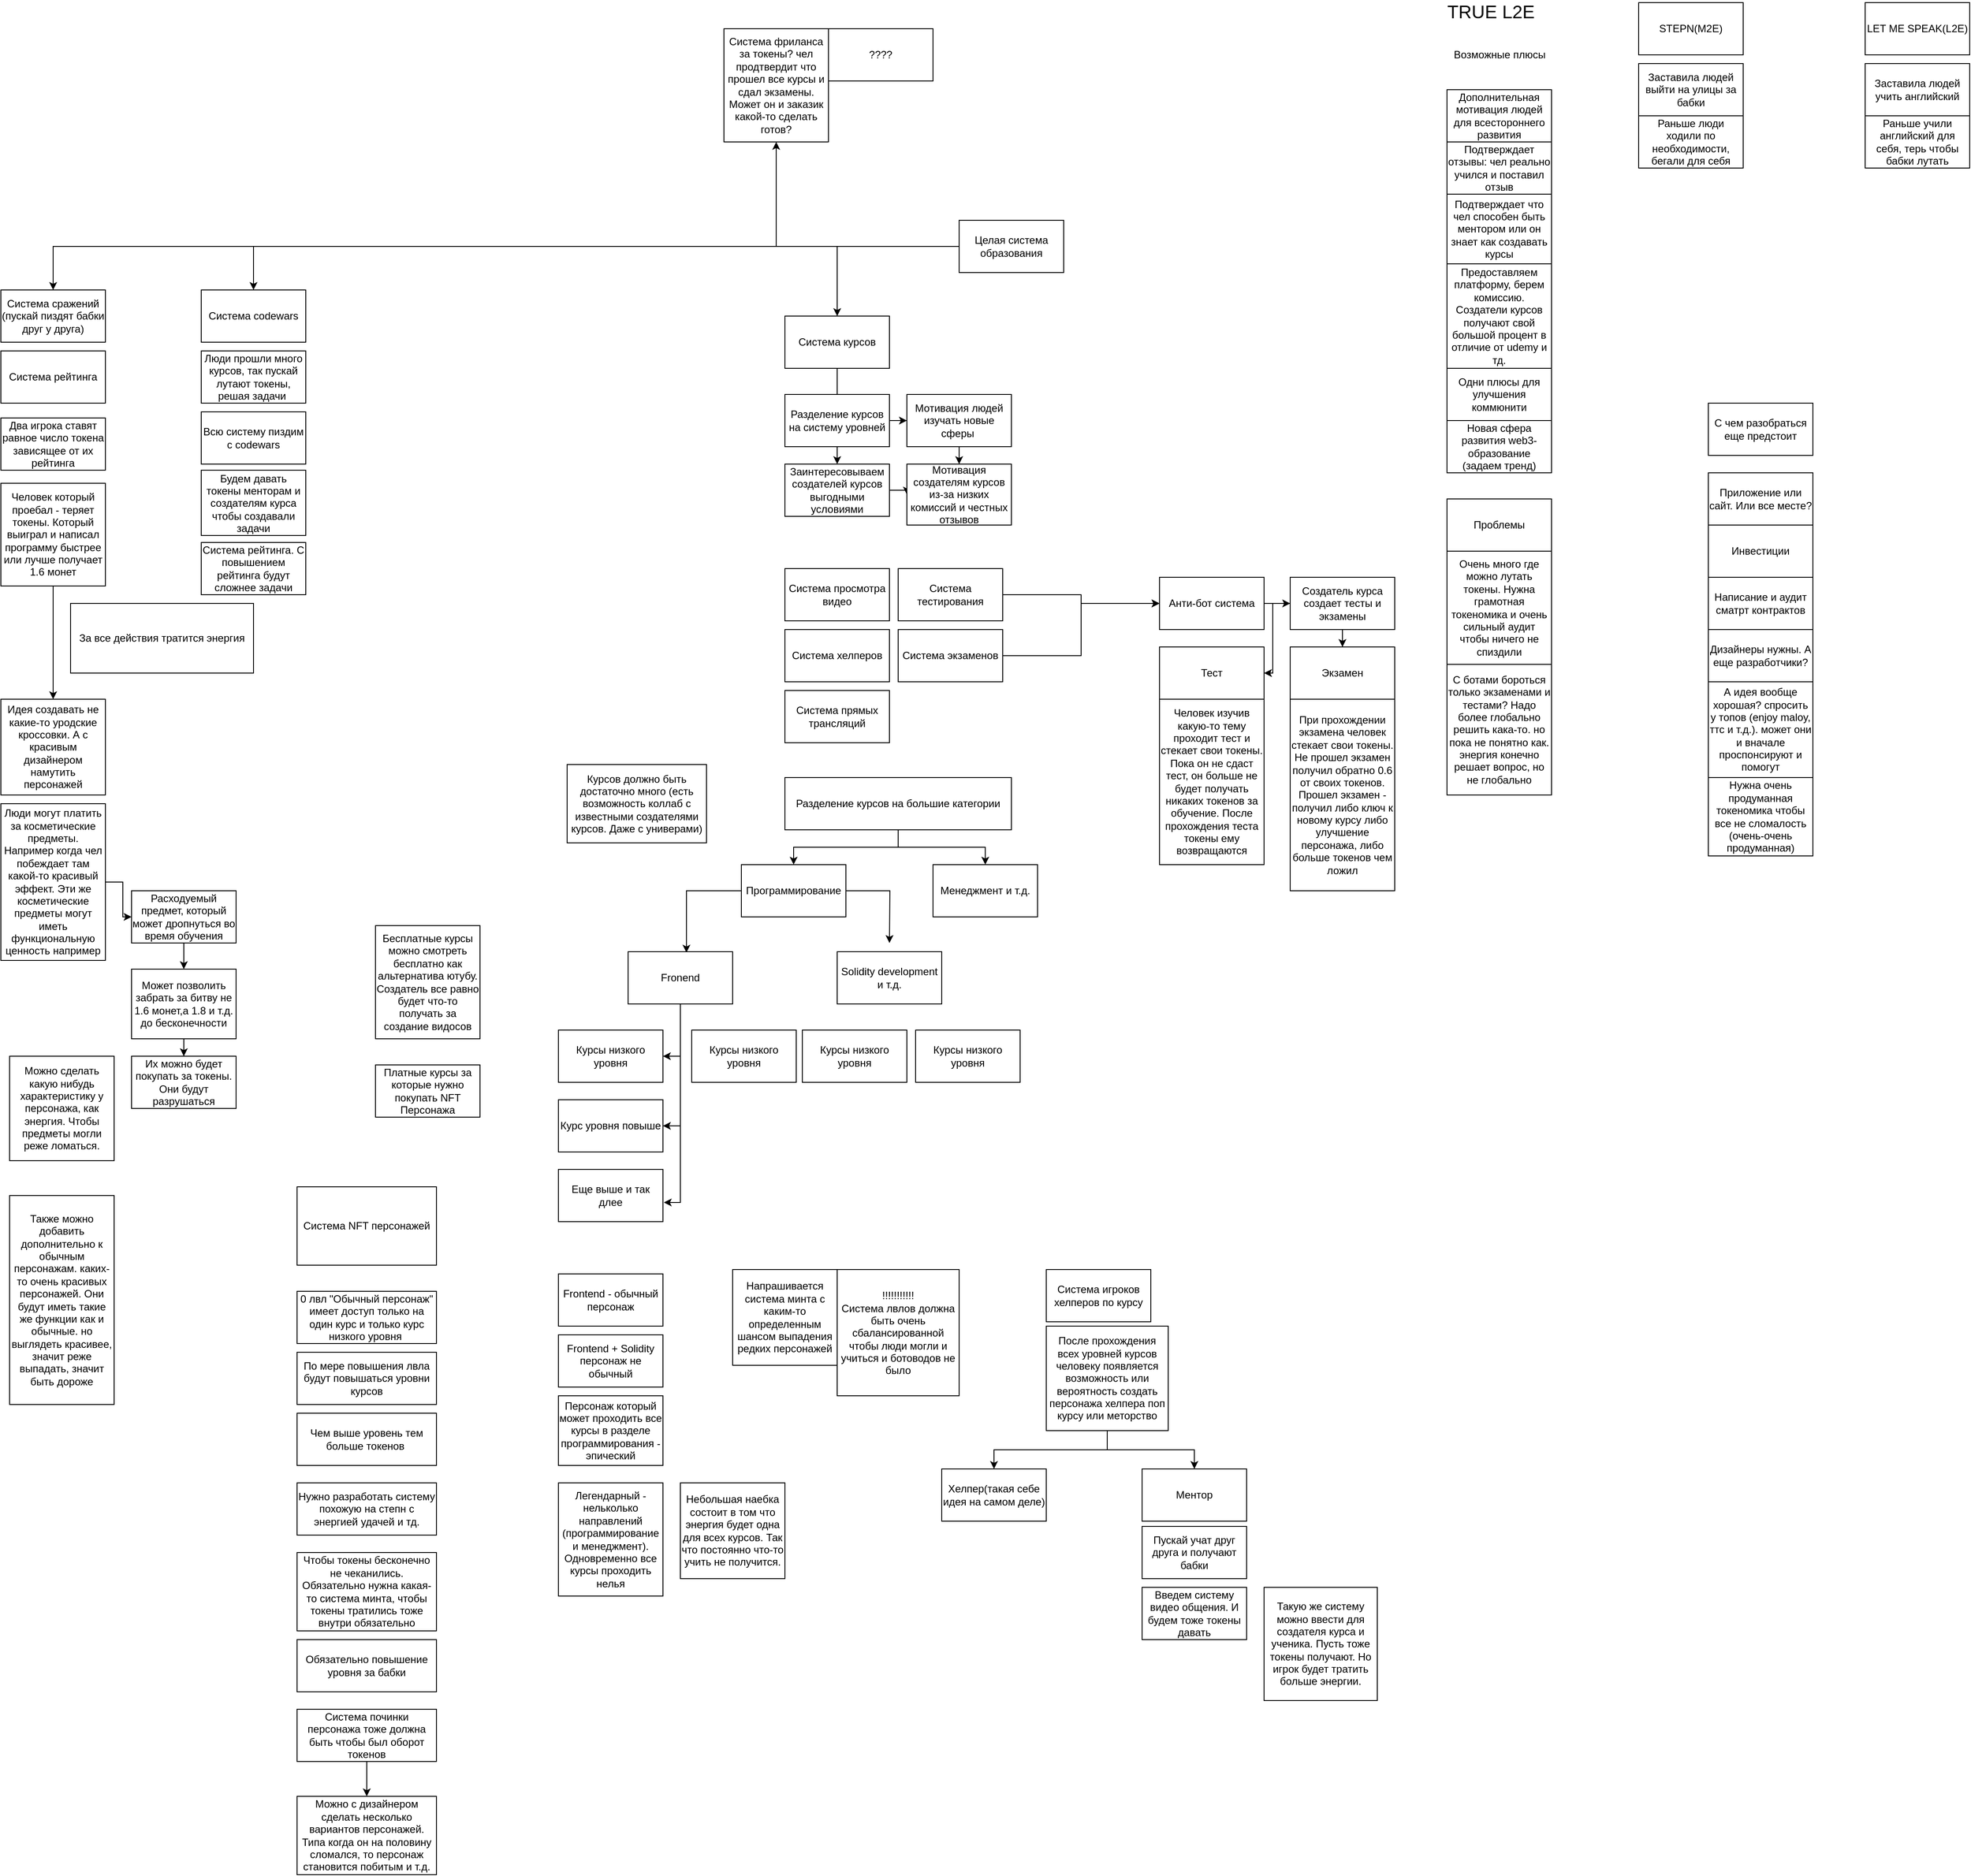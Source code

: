 <mxfile version="14.8.1" type="github">
  <diagram id="FlghYhW-1vdaRIRnjx7L" name="Page-1">
    <mxGraphModel dx="2839" dy="658" grid="1" gridSize="10" guides="1" tooltips="1" connect="1" arrows="1" fold="1" page="1" pageScale="1" pageWidth="827" pageHeight="1169" math="0" shadow="0">
      <root>
        <mxCell id="0" />
        <mxCell id="1" parent="0" />
        <mxCell id="kCiNOOoSChyMKpYMBceR-1" value="&lt;font style=&quot;font-size: 21px&quot;&gt;TRUE L2E&lt;/font&gt;" style="text;html=1;align=center;verticalAlign=middle;resizable=0;points=[];autosize=1;strokeColor=none;" vertex="1" parent="1">
          <mxGeometry x="30" y="10" width="120" height="20" as="geometry" />
        </mxCell>
        <mxCell id="kCiNOOoSChyMKpYMBceR-2" value="STEPN(M2E)" style="rounded=0;whiteSpace=wrap;html=1;" vertex="1" parent="1">
          <mxGeometry x="260" y="10" width="120" height="60" as="geometry" />
        </mxCell>
        <mxCell id="kCiNOOoSChyMKpYMBceR-3" value="LET ME SPEAK(L2E)" style="rounded=0;whiteSpace=wrap;html=1;" vertex="1" parent="1">
          <mxGeometry x="520" y="10" width="120" height="60" as="geometry" />
        </mxCell>
        <mxCell id="kCiNOOoSChyMKpYMBceR-4" value="Заставила людей выйти на улицы за бабки" style="rounded=0;whiteSpace=wrap;html=1;" vertex="1" parent="1">
          <mxGeometry x="260" y="80" width="120" height="60" as="geometry" />
        </mxCell>
        <mxCell id="kCiNOOoSChyMKpYMBceR-6" value="Заставила людей учить английский" style="rounded=0;whiteSpace=wrap;html=1;" vertex="1" parent="1">
          <mxGeometry x="520" y="80" width="120" height="60" as="geometry" />
        </mxCell>
        <mxCell id="kCiNOOoSChyMKpYMBceR-7" value="Раньше люди ходили по необходимости, бегали для себя" style="rounded=0;whiteSpace=wrap;html=1;" vertex="1" parent="1">
          <mxGeometry x="260" y="140" width="120" height="60" as="geometry" />
        </mxCell>
        <mxCell id="kCiNOOoSChyMKpYMBceR-8" value="Раньше учили английский для себя, терь чтобы бабки лутать" style="rounded=0;whiteSpace=wrap;html=1;" vertex="1" parent="1">
          <mxGeometry x="520" y="140" width="120" height="60" as="geometry" />
        </mxCell>
        <mxCell id="kCiNOOoSChyMKpYMBceR-9" value="Дополнительная мотивация людей для всестороннего развития" style="rounded=0;whiteSpace=wrap;html=1;" vertex="1" parent="1">
          <mxGeometry x="40" y="110" width="120" height="60" as="geometry" />
        </mxCell>
        <mxCell id="kCiNOOoSChyMKpYMBceR-10" value="Возможные плюсы" style="text;html=1;align=center;verticalAlign=middle;resizable=0;points=[];autosize=1;strokeColor=none;" vertex="1" parent="1">
          <mxGeometry x="40" y="60" width="120" height="20" as="geometry" />
        </mxCell>
        <mxCell id="kCiNOOoSChyMKpYMBceR-11" value="Подтверждает отзывы: чел реально учился и поставил отзыв" style="rounded=0;whiteSpace=wrap;html=1;" vertex="1" parent="1">
          <mxGeometry x="40" y="170" width="120" height="60" as="geometry" />
        </mxCell>
        <mxCell id="kCiNOOoSChyMKpYMBceR-12" value="Подтверждает что чел способен быть ментором или он знает как создавать курсы" style="rounded=0;whiteSpace=wrap;html=1;" vertex="1" parent="1">
          <mxGeometry x="40" y="230" width="120" height="80" as="geometry" />
        </mxCell>
        <mxCell id="kCiNOOoSChyMKpYMBceR-13" value="Предоставляем платформу, берем комиссию. Создатели курсов получают свой большой процент в отличие от udemy и тд." style="rounded=0;whiteSpace=wrap;html=1;" vertex="1" parent="1">
          <mxGeometry x="40" y="310" width="120" height="120" as="geometry" />
        </mxCell>
        <mxCell id="kCiNOOoSChyMKpYMBceR-17" style="edgeStyle=orthogonalEdgeStyle;rounded=0;orthogonalLoop=1;jettySize=auto;html=1;" edge="1" parent="1" source="kCiNOOoSChyMKpYMBceR-15" target="kCiNOOoSChyMKpYMBceR-16">
          <mxGeometry relative="1" as="geometry" />
        </mxCell>
        <mxCell id="kCiNOOoSChyMKpYMBceR-94" style="edgeStyle=orthogonalEdgeStyle;rounded=0;orthogonalLoop=1;jettySize=auto;html=1;entryX=0.5;entryY=0;entryDx=0;entryDy=0;" edge="1" parent="1" source="kCiNOOoSChyMKpYMBceR-15" target="kCiNOOoSChyMKpYMBceR-93">
          <mxGeometry relative="1" as="geometry" />
        </mxCell>
        <mxCell id="kCiNOOoSChyMKpYMBceR-97" style="edgeStyle=orthogonalEdgeStyle;rounded=0;orthogonalLoop=1;jettySize=auto;html=1;entryX=0.5;entryY=1;entryDx=0;entryDy=0;" edge="1" parent="1" source="kCiNOOoSChyMKpYMBceR-15" target="kCiNOOoSChyMKpYMBceR-96">
          <mxGeometry relative="1" as="geometry" />
        </mxCell>
        <mxCell id="kCiNOOoSChyMKpYMBceR-103" style="edgeStyle=orthogonalEdgeStyle;rounded=0;orthogonalLoop=1;jettySize=auto;html=1;" edge="1" parent="1" source="kCiNOOoSChyMKpYMBceR-15" target="kCiNOOoSChyMKpYMBceR-102">
          <mxGeometry relative="1" as="geometry" />
        </mxCell>
        <mxCell id="kCiNOOoSChyMKpYMBceR-15" value="Целая система образования" style="rounded=0;whiteSpace=wrap;html=1;" vertex="1" parent="1">
          <mxGeometry x="-520" y="260" width="120" height="60" as="geometry" />
        </mxCell>
        <mxCell id="kCiNOOoSChyMKpYMBceR-26" value="" style="edgeStyle=orthogonalEdgeStyle;rounded=0;orthogonalLoop=1;jettySize=auto;html=1;" edge="1" parent="1" source="kCiNOOoSChyMKpYMBceR-16" target="kCiNOOoSChyMKpYMBceR-20">
          <mxGeometry relative="1" as="geometry" />
        </mxCell>
        <mxCell id="kCiNOOoSChyMKpYMBceR-16" value="Система курсов" style="rounded=0;whiteSpace=wrap;html=1;" vertex="1" parent="1">
          <mxGeometry x="-720" y="370" width="120" height="60" as="geometry" />
        </mxCell>
        <mxCell id="kCiNOOoSChyMKpYMBceR-27" value="" style="edgeStyle=orthogonalEdgeStyle;rounded=0;orthogonalLoop=1;jettySize=auto;html=1;" edge="1" parent="1" source="kCiNOOoSChyMKpYMBceR-18" target="kCiNOOoSChyMKpYMBceR-21">
          <mxGeometry relative="1" as="geometry" />
        </mxCell>
        <mxCell id="kCiNOOoSChyMKpYMBceR-18" value="Разделение курсов на систему уровней" style="rounded=0;whiteSpace=wrap;html=1;" vertex="1" parent="1">
          <mxGeometry x="-720" y="460" width="120" height="60" as="geometry" />
        </mxCell>
        <mxCell id="kCiNOOoSChyMKpYMBceR-19" value="Система просмотра видео" style="rounded=0;whiteSpace=wrap;html=1;" vertex="1" parent="1">
          <mxGeometry x="-720" y="660" width="120" height="60" as="geometry" />
        </mxCell>
        <mxCell id="kCiNOOoSChyMKpYMBceR-29" style="edgeStyle=orthogonalEdgeStyle;rounded=0;orthogonalLoop=1;jettySize=auto;html=1;exitX=1;exitY=0.5;exitDx=0;exitDy=0;entryX=0;entryY=0.5;entryDx=0;entryDy=0;" edge="1" parent="1" source="kCiNOOoSChyMKpYMBceR-20" target="kCiNOOoSChyMKpYMBceR-22">
          <mxGeometry relative="1" as="geometry" />
        </mxCell>
        <mxCell id="kCiNOOoSChyMKpYMBceR-20" value="Заинтересовываем создателей курсов выгодными условиями" style="rounded=0;whiteSpace=wrap;html=1;" vertex="1" parent="1">
          <mxGeometry x="-720" y="540" width="120" height="60" as="geometry" />
        </mxCell>
        <mxCell id="kCiNOOoSChyMKpYMBceR-28" value="" style="edgeStyle=orthogonalEdgeStyle;rounded=0;orthogonalLoop=1;jettySize=auto;html=1;" edge="1" parent="1" source="kCiNOOoSChyMKpYMBceR-21" target="kCiNOOoSChyMKpYMBceR-22">
          <mxGeometry relative="1" as="geometry" />
        </mxCell>
        <mxCell id="kCiNOOoSChyMKpYMBceR-21" value="Мотивация людей изучать новые сферы&amp;nbsp;" style="rounded=0;whiteSpace=wrap;html=1;" vertex="1" parent="1">
          <mxGeometry x="-580" y="460" width="120" height="60" as="geometry" />
        </mxCell>
        <mxCell id="kCiNOOoSChyMKpYMBceR-22" value="Мотивация создателям курсов из-за низких комиссий и честных отзывов" style="rounded=0;whiteSpace=wrap;html=1;" vertex="1" parent="1">
          <mxGeometry x="-580" y="540" width="120" height="70" as="geometry" />
        </mxCell>
        <mxCell id="kCiNOOoSChyMKpYMBceR-57" style="edgeStyle=orthogonalEdgeStyle;rounded=0;orthogonalLoop=1;jettySize=auto;html=1;" edge="1" parent="1" source="kCiNOOoSChyMKpYMBceR-23" target="kCiNOOoSChyMKpYMBceR-56">
          <mxGeometry relative="1" as="geometry" />
        </mxCell>
        <mxCell id="kCiNOOoSChyMKpYMBceR-23" value="Система тестирования" style="rounded=0;whiteSpace=wrap;html=1;" vertex="1" parent="1">
          <mxGeometry x="-590" y="660" width="120" height="60" as="geometry" />
        </mxCell>
        <mxCell id="kCiNOOoSChyMKpYMBceR-58" style="edgeStyle=orthogonalEdgeStyle;rounded=0;orthogonalLoop=1;jettySize=auto;html=1;entryX=0;entryY=0.5;entryDx=0;entryDy=0;" edge="1" parent="1" source="kCiNOOoSChyMKpYMBceR-24" target="kCiNOOoSChyMKpYMBceR-56">
          <mxGeometry relative="1" as="geometry" />
        </mxCell>
        <mxCell id="kCiNOOoSChyMKpYMBceR-24" value="Система экзаменов" style="rounded=0;whiteSpace=wrap;html=1;" vertex="1" parent="1">
          <mxGeometry x="-590" y="730" width="120" height="60" as="geometry" />
        </mxCell>
        <mxCell id="kCiNOOoSChyMKpYMBceR-25" value="Система хелперов" style="rounded=0;whiteSpace=wrap;html=1;" vertex="1" parent="1">
          <mxGeometry x="-720" y="730" width="120" height="60" as="geometry" />
        </mxCell>
        <mxCell id="kCiNOOoSChyMKpYMBceR-30" value="Система прямых трансляций" style="rounded=0;whiteSpace=wrap;html=1;" vertex="1" parent="1">
          <mxGeometry x="-720" y="800" width="120" height="60" as="geometry" />
        </mxCell>
        <mxCell id="kCiNOOoSChyMKpYMBceR-35" style="edgeStyle=orthogonalEdgeStyle;rounded=0;orthogonalLoop=1;jettySize=auto;html=1;entryX=0.5;entryY=0;entryDx=0;entryDy=0;" edge="1" parent="1" source="kCiNOOoSChyMKpYMBceR-31" target="kCiNOOoSChyMKpYMBceR-33">
          <mxGeometry relative="1" as="geometry" />
        </mxCell>
        <mxCell id="kCiNOOoSChyMKpYMBceR-39" style="edgeStyle=orthogonalEdgeStyle;rounded=0;orthogonalLoop=1;jettySize=auto;html=1;entryX=0.5;entryY=0;entryDx=0;entryDy=0;" edge="1" parent="1" source="kCiNOOoSChyMKpYMBceR-31" target="kCiNOOoSChyMKpYMBceR-36">
          <mxGeometry relative="1" as="geometry" />
        </mxCell>
        <mxCell id="kCiNOOoSChyMKpYMBceR-31" value="Разделение курсов на большие категории" style="rounded=0;whiteSpace=wrap;html=1;" vertex="1" parent="1">
          <mxGeometry x="-720" y="900" width="260" height="60" as="geometry" />
        </mxCell>
        <mxCell id="kCiNOOoSChyMKpYMBceR-32" value="Курсы низкого уровня" style="rounded=0;whiteSpace=wrap;html=1;" vertex="1" parent="1">
          <mxGeometry x="-980" y="1190" width="120" height="60" as="geometry" />
        </mxCell>
        <mxCell id="kCiNOOoSChyMKpYMBceR-42" style="edgeStyle=orthogonalEdgeStyle;rounded=0;orthogonalLoop=1;jettySize=auto;html=1;entryX=0.558;entryY=0.017;entryDx=0;entryDy=0;entryPerimeter=0;" edge="1" parent="1" source="kCiNOOoSChyMKpYMBceR-33" target="kCiNOOoSChyMKpYMBceR-37">
          <mxGeometry relative="1" as="geometry" />
        </mxCell>
        <mxCell id="kCiNOOoSChyMKpYMBceR-43" style="edgeStyle=orthogonalEdgeStyle;rounded=0;orthogonalLoop=1;jettySize=auto;html=1;" edge="1" parent="1" source="kCiNOOoSChyMKpYMBceR-33">
          <mxGeometry relative="1" as="geometry">
            <mxPoint x="-600" y="1090" as="targetPoint" />
          </mxGeometry>
        </mxCell>
        <mxCell id="kCiNOOoSChyMKpYMBceR-33" value="Программирование" style="rounded=0;whiteSpace=wrap;html=1;" vertex="1" parent="1">
          <mxGeometry x="-770" y="1000" width="120" height="60" as="geometry" />
        </mxCell>
        <mxCell id="kCiNOOoSChyMKpYMBceR-34" value="Еще выше и так длее" style="rounded=0;whiteSpace=wrap;html=1;" vertex="1" parent="1">
          <mxGeometry x="-980" y="1350" width="120" height="60" as="geometry" />
        </mxCell>
        <mxCell id="kCiNOOoSChyMKpYMBceR-36" value="Менеджмент и т.д." style="rounded=0;whiteSpace=wrap;html=1;" vertex="1" parent="1">
          <mxGeometry x="-550" y="1000" width="120" height="60" as="geometry" />
        </mxCell>
        <mxCell id="kCiNOOoSChyMKpYMBceR-47" style="edgeStyle=orthogonalEdgeStyle;rounded=0;orthogonalLoop=1;jettySize=auto;html=1;entryX=1;entryY=0.5;entryDx=0;entryDy=0;" edge="1" parent="1" source="kCiNOOoSChyMKpYMBceR-37" target="kCiNOOoSChyMKpYMBceR-32">
          <mxGeometry relative="1" as="geometry" />
        </mxCell>
        <mxCell id="kCiNOOoSChyMKpYMBceR-48" style="edgeStyle=orthogonalEdgeStyle;rounded=0;orthogonalLoop=1;jettySize=auto;html=1;entryX=1;entryY=0.5;entryDx=0;entryDy=0;" edge="1" parent="1" source="kCiNOOoSChyMKpYMBceR-37" target="kCiNOOoSChyMKpYMBceR-44">
          <mxGeometry relative="1" as="geometry" />
        </mxCell>
        <mxCell id="kCiNOOoSChyMKpYMBceR-49" style="edgeStyle=orthogonalEdgeStyle;rounded=0;orthogonalLoop=1;jettySize=auto;html=1;entryX=1.008;entryY=0.633;entryDx=0;entryDy=0;entryPerimeter=0;" edge="1" parent="1" source="kCiNOOoSChyMKpYMBceR-37" target="kCiNOOoSChyMKpYMBceR-34">
          <mxGeometry relative="1" as="geometry" />
        </mxCell>
        <mxCell id="kCiNOOoSChyMKpYMBceR-37" value="Fronend" style="rounded=0;whiteSpace=wrap;html=1;" vertex="1" parent="1">
          <mxGeometry x="-900" y="1100" width="120" height="60" as="geometry" />
        </mxCell>
        <mxCell id="kCiNOOoSChyMKpYMBceR-38" value="Solidity development и т.д." style="rounded=0;whiteSpace=wrap;html=1;" vertex="1" parent="1">
          <mxGeometry x="-660" y="1100" width="120" height="60" as="geometry" />
        </mxCell>
        <mxCell id="kCiNOOoSChyMKpYMBceR-44" value="Курс уровня повыше" style="rounded=0;whiteSpace=wrap;html=1;" vertex="1" parent="1">
          <mxGeometry x="-980" y="1270" width="120" height="60" as="geometry" />
        </mxCell>
        <mxCell id="kCiNOOoSChyMKpYMBceR-46" value="Бесплатные курсы можно смотреть бесплатно как альтернатива ютубу. Создатель все равно будет что-то получать за создание видосов" style="rounded=0;whiteSpace=wrap;html=1;" vertex="1" parent="1">
          <mxGeometry x="-1190" y="1070" width="120" height="130" as="geometry" />
        </mxCell>
        <mxCell id="kCiNOOoSChyMKpYMBceR-50" value="Платные курсы за которые нужно покупать NFT Персонажа" style="rounded=0;whiteSpace=wrap;html=1;" vertex="1" parent="1">
          <mxGeometry x="-1190" y="1230" width="120" height="60" as="geometry" />
        </mxCell>
        <mxCell id="kCiNOOoSChyMKpYMBceR-51" value="Система NFT персонажей" style="rounded=0;whiteSpace=wrap;html=1;" vertex="1" parent="1">
          <mxGeometry x="-1280" y="1370" width="160" height="90" as="geometry" />
        </mxCell>
        <mxCell id="kCiNOOoSChyMKpYMBceR-52" value="0 лвл &quot;Обычный персонаж&quot; имеет доступ только на один курс и только курс низкого уровня&amp;nbsp;" style="rounded=0;whiteSpace=wrap;html=1;" vertex="1" parent="1">
          <mxGeometry x="-1280" y="1490" width="160" height="60" as="geometry" />
        </mxCell>
        <mxCell id="kCiNOOoSChyMKpYMBceR-53" value="По мере повышения лвла будут повышаться уровни курсов" style="rounded=0;whiteSpace=wrap;html=1;" vertex="1" parent="1">
          <mxGeometry x="-1280" y="1560" width="160" height="60" as="geometry" />
        </mxCell>
        <mxCell id="kCiNOOoSChyMKpYMBceR-54" value="Курсов должно быть достаточно много (есть возможность коллаб с известными создателями курсов. Даже с универами)" style="rounded=0;whiteSpace=wrap;html=1;" vertex="1" parent="1">
          <mxGeometry x="-970" y="885" width="160" height="90" as="geometry" />
        </mxCell>
        <mxCell id="kCiNOOoSChyMKpYMBceR-55" value="Чем выше уровень тем больше токенов&amp;nbsp;" style="rounded=0;whiteSpace=wrap;html=1;" vertex="1" parent="1">
          <mxGeometry x="-1280" y="1630" width="160" height="60" as="geometry" />
        </mxCell>
        <mxCell id="kCiNOOoSChyMKpYMBceR-64" value="" style="edgeStyle=orthogonalEdgeStyle;rounded=0;orthogonalLoop=1;jettySize=auto;html=1;" edge="1" parent="1" source="kCiNOOoSChyMKpYMBceR-56" target="kCiNOOoSChyMKpYMBceR-59">
          <mxGeometry relative="1" as="geometry" />
        </mxCell>
        <mxCell id="kCiNOOoSChyMKpYMBceR-56" value="Анти-бот система" style="rounded=0;whiteSpace=wrap;html=1;" vertex="1" parent="1">
          <mxGeometry x="-290" y="670" width="120" height="60" as="geometry" />
        </mxCell>
        <mxCell id="kCiNOOoSChyMKpYMBceR-67" value="" style="edgeStyle=orthogonalEdgeStyle;rounded=0;orthogonalLoop=1;jettySize=auto;html=1;" edge="1" parent="1" source="kCiNOOoSChyMKpYMBceR-59" target="kCiNOOoSChyMKpYMBceR-66">
          <mxGeometry relative="1" as="geometry" />
        </mxCell>
        <mxCell id="kCiNOOoSChyMKpYMBceR-68" style="edgeStyle=orthogonalEdgeStyle;rounded=0;orthogonalLoop=1;jettySize=auto;html=1;" edge="1" parent="1" source="kCiNOOoSChyMKpYMBceR-59" target="kCiNOOoSChyMKpYMBceR-65">
          <mxGeometry relative="1" as="geometry">
            <Array as="points">
              <mxPoint x="-160" y="700" />
              <mxPoint x="-160" y="780" />
            </Array>
          </mxGeometry>
        </mxCell>
        <mxCell id="kCiNOOoSChyMKpYMBceR-59" value="Создатель курса создает тесты и экзамены" style="rounded=0;whiteSpace=wrap;html=1;" vertex="1" parent="1">
          <mxGeometry x="-140" y="670" width="120" height="60" as="geometry" />
        </mxCell>
        <mxCell id="kCiNOOoSChyMKpYMBceR-60" value="Человек изучив какую-то тему проходит тест и стекает свои токены. Пока он не сдаст тест, он больше не будет получать никаких токенов за обучение. После прохождения теста токены ему возвращаются" style="rounded=0;whiteSpace=wrap;html=1;" vertex="1" parent="1">
          <mxGeometry x="-290" y="810" width="120" height="190" as="geometry" />
        </mxCell>
        <mxCell id="kCiNOOoSChyMKpYMBceR-61" value="Одни плюсы для улучшения коммюнити" style="rounded=0;whiteSpace=wrap;html=1;" vertex="1" parent="1">
          <mxGeometry x="40" y="430" width="120" height="60" as="geometry" />
        </mxCell>
        <mxCell id="kCiNOOoSChyMKpYMBceR-62" value="При прохождении экзамена человек стекает свои токены. Не прошел экзамен получил обратно 0.6 от своих токенов. Прошел экзамен - получил либо ключ к новому курсу либо улучшение персонажа, либо больше токенов чем ложил" style="rounded=0;whiteSpace=wrap;html=1;" vertex="1" parent="1">
          <mxGeometry x="-140" y="810" width="120" height="220" as="geometry" />
        </mxCell>
        <mxCell id="kCiNOOoSChyMKpYMBceR-63" value="Нужно разработать систему похожую на степн с энергией удачей и тд." style="rounded=0;whiteSpace=wrap;html=1;" vertex="1" parent="1">
          <mxGeometry x="-1280" y="1710" width="160" height="60" as="geometry" />
        </mxCell>
        <mxCell id="kCiNOOoSChyMKpYMBceR-65" value="Тест" style="rounded=0;whiteSpace=wrap;html=1;" vertex="1" parent="1">
          <mxGeometry x="-290" y="750" width="120" height="60" as="geometry" />
        </mxCell>
        <mxCell id="kCiNOOoSChyMKpYMBceR-66" value="Экзамен" style="rounded=0;whiteSpace=wrap;html=1;" vertex="1" parent="1">
          <mxGeometry x="-140" y="750" width="120" height="60" as="geometry" />
        </mxCell>
        <mxCell id="kCiNOOoSChyMKpYMBceR-71" value="Frontend - обычный персонаж" style="rounded=0;whiteSpace=wrap;html=1;" vertex="1" parent="1">
          <mxGeometry x="-980" y="1470" width="120" height="60" as="geometry" />
        </mxCell>
        <mxCell id="kCiNOOoSChyMKpYMBceR-72" value="Frontend + Solidity персонаж не обычный" style="rounded=0;whiteSpace=wrap;html=1;" vertex="1" parent="1">
          <mxGeometry x="-980" y="1540" width="120" height="60" as="geometry" />
        </mxCell>
        <mxCell id="kCiNOOoSChyMKpYMBceR-73" value="Персонаж который может проходить все курсы в разделе программирования - эпический" style="rounded=0;whiteSpace=wrap;html=1;" vertex="1" parent="1">
          <mxGeometry x="-980" y="1610" width="120" height="80" as="geometry" />
        </mxCell>
        <mxCell id="kCiNOOoSChyMKpYMBceR-75" value="Легендарный - нельколько направлений (программирование и менеджмент). Одновременно все курсы проходить нелья" style="rounded=0;whiteSpace=wrap;html=1;" vertex="1" parent="1">
          <mxGeometry x="-980" y="1710" width="120" height="130" as="geometry" />
        </mxCell>
        <mxCell id="kCiNOOoSChyMKpYMBceR-76" value="Небольшая наебка состоит в том что энергия будет одна для всех курсов. Так что постоянно что-то учить не получится." style="rounded=0;whiteSpace=wrap;html=1;" vertex="1" parent="1">
          <mxGeometry x="-840" y="1710" width="120" height="110" as="geometry" />
        </mxCell>
        <mxCell id="kCiNOOoSChyMKpYMBceR-77" value="Напрашивается система минта с каким-то определенным шансом выпадения редких персонажей" style="rounded=0;whiteSpace=wrap;html=1;" vertex="1" parent="1">
          <mxGeometry x="-780" y="1465" width="120" height="110" as="geometry" />
        </mxCell>
        <mxCell id="kCiNOOoSChyMKpYMBceR-78" value="!!!!!!!!!!!&lt;br&gt;Система лвлов должна быть очень сбалансированной чтобы люди могли и учиться и ботоводов не было" style="rounded=0;whiteSpace=wrap;html=1;" vertex="1" parent="1">
          <mxGeometry x="-660" y="1465" width="140" height="145" as="geometry" />
        </mxCell>
        <mxCell id="kCiNOOoSChyMKpYMBceR-82" style="edgeStyle=orthogonalEdgeStyle;rounded=0;orthogonalLoop=1;jettySize=auto;html=1;entryX=0.5;entryY=0;entryDx=0;entryDy=0;" edge="1" parent="1" source="kCiNOOoSChyMKpYMBceR-79" target="kCiNOOoSChyMKpYMBceR-81">
          <mxGeometry relative="1" as="geometry" />
        </mxCell>
        <mxCell id="kCiNOOoSChyMKpYMBceR-85" style="edgeStyle=orthogonalEdgeStyle;rounded=0;orthogonalLoop=1;jettySize=auto;html=1;" edge="1" parent="1" source="kCiNOOoSChyMKpYMBceR-79" target="kCiNOOoSChyMKpYMBceR-84">
          <mxGeometry relative="1" as="geometry" />
        </mxCell>
        <mxCell id="kCiNOOoSChyMKpYMBceR-79" value="После прохождения всех уровней курсов человеку появляется возможность или вероятность создать персонажа хелпера поп курсу или меторство" style="rounded=0;whiteSpace=wrap;html=1;" vertex="1" parent="1">
          <mxGeometry x="-420" y="1530" width="140" height="120" as="geometry" />
        </mxCell>
        <mxCell id="kCiNOOoSChyMKpYMBceR-80" value="Система игроков хелперов по курсу" style="rounded=0;whiteSpace=wrap;html=1;" vertex="1" parent="1">
          <mxGeometry x="-420" y="1465" width="120" height="60" as="geometry" />
        </mxCell>
        <mxCell id="kCiNOOoSChyMKpYMBceR-81" value="Хелпер(такая себе идея на самом деле)" style="rounded=0;whiteSpace=wrap;html=1;" vertex="1" parent="1">
          <mxGeometry x="-540" y="1694" width="120" height="60" as="geometry" />
        </mxCell>
        <mxCell id="kCiNOOoSChyMKpYMBceR-84" value="Ментор" style="rounded=0;whiteSpace=wrap;html=1;" vertex="1" parent="1">
          <mxGeometry x="-310" y="1694" width="120" height="60" as="geometry" />
        </mxCell>
        <mxCell id="kCiNOOoSChyMKpYMBceR-87" value="Пускай учат друг друга и получают бабки" style="rounded=0;whiteSpace=wrap;html=1;" vertex="1" parent="1">
          <mxGeometry x="-310" y="1760" width="120" height="60" as="geometry" />
        </mxCell>
        <mxCell id="kCiNOOoSChyMKpYMBceR-88" value="Введем систему видео общения. И будем тоже токены давать" style="rounded=0;whiteSpace=wrap;html=1;" vertex="1" parent="1">
          <mxGeometry x="-310" y="1830" width="120" height="60" as="geometry" />
        </mxCell>
        <mxCell id="kCiNOOoSChyMKpYMBceR-89" value="Такую же систему можно ввести для создателя курса и ученика. Пусть тоже токены получают. Но игрок будет тратить больше энергии." style="rounded=0;whiteSpace=wrap;html=1;" vertex="1" parent="1">
          <mxGeometry x="-170" y="1830" width="130" height="130" as="geometry" />
        </mxCell>
        <mxCell id="kCiNOOoSChyMKpYMBceR-93" value="Система codewars" style="rounded=0;whiteSpace=wrap;html=1;" vertex="1" parent="1">
          <mxGeometry x="-1390" y="340" width="120" height="60" as="geometry" />
        </mxCell>
        <mxCell id="kCiNOOoSChyMKpYMBceR-95" value="Люди прошли много курсов, так пускай лутают токены, решая задачи&amp;nbsp;" style="rounded=0;whiteSpace=wrap;html=1;" vertex="1" parent="1">
          <mxGeometry x="-1390" y="410" width="120" height="60" as="geometry" />
        </mxCell>
        <mxCell id="kCiNOOoSChyMKpYMBceR-96" value="Система фриланса за токены? чел продтвердит что прошел все курсы и сдал экзамены. Может он и заказик какой-то сделать готов?" style="rounded=0;whiteSpace=wrap;html=1;" vertex="1" parent="1">
          <mxGeometry x="-790" y="40" width="120" height="130" as="geometry" />
        </mxCell>
        <mxCell id="kCiNOOoSChyMKpYMBceR-98" value="????" style="rounded=0;whiteSpace=wrap;html=1;" vertex="1" parent="1">
          <mxGeometry x="-670" y="40" width="120" height="60" as="geometry" />
        </mxCell>
        <mxCell id="kCiNOOoSChyMKpYMBceR-99" value="Всю систему пиздим с codewars" style="rounded=0;whiteSpace=wrap;html=1;" vertex="1" parent="1">
          <mxGeometry x="-1390" y="480" width="120" height="60" as="geometry" />
        </mxCell>
        <mxCell id="kCiNOOoSChyMKpYMBceR-100" value="Будем давать токены менторам и создателям курса чтобы создавали задачи" style="rounded=0;whiteSpace=wrap;html=1;" vertex="1" parent="1">
          <mxGeometry x="-1390" y="547" width="120" height="75" as="geometry" />
        </mxCell>
        <mxCell id="kCiNOOoSChyMKpYMBceR-101" value="Система рейтинга. С повышением рейтинга будут сложнее задачи" style="rounded=0;whiteSpace=wrap;html=1;" vertex="1" parent="1">
          <mxGeometry x="-1390" y="630" width="120" height="60" as="geometry" />
        </mxCell>
        <mxCell id="kCiNOOoSChyMKpYMBceR-102" value="Система сражений (пускай пиздят бабки друг у друга)" style="rounded=0;whiteSpace=wrap;html=1;" vertex="1" parent="1">
          <mxGeometry x="-1620" y="340" width="120" height="60" as="geometry" />
        </mxCell>
        <mxCell id="kCiNOOoSChyMKpYMBceR-104" value="Система рейтинга" style="rounded=0;whiteSpace=wrap;html=1;" vertex="1" parent="1">
          <mxGeometry x="-1620" y="410" width="120" height="60" as="geometry" />
        </mxCell>
        <mxCell id="kCiNOOoSChyMKpYMBceR-105" value="Два игрока ставят равное число токена зависящее от их рейтинга" style="rounded=0;whiteSpace=wrap;html=1;" vertex="1" parent="1">
          <mxGeometry x="-1620" y="487" width="120" height="60" as="geometry" />
        </mxCell>
        <mxCell id="kCiNOOoSChyMKpYMBceR-111" style="edgeStyle=orthogonalEdgeStyle;rounded=0;orthogonalLoop=1;jettySize=auto;html=1;" edge="1" parent="1" source="kCiNOOoSChyMKpYMBceR-106" target="kCiNOOoSChyMKpYMBceR-110">
          <mxGeometry relative="1" as="geometry" />
        </mxCell>
        <mxCell id="kCiNOOoSChyMKpYMBceR-106" value="Человек который проебал - теряет токены. Который выиграл и написал программу быстрее или лучше получает 1.6 монет" style="rounded=0;whiteSpace=wrap;html=1;" vertex="1" parent="1">
          <mxGeometry x="-1620" y="562" width="120" height="118" as="geometry" />
        </mxCell>
        <mxCell id="kCiNOOoSChyMKpYMBceR-107" value="За все действия тратится энергия" style="rounded=0;whiteSpace=wrap;html=1;" vertex="1" parent="1">
          <mxGeometry x="-1540" y="700" width="210" height="80" as="geometry" />
        </mxCell>
        <mxCell id="kCiNOOoSChyMKpYMBceR-108" value="Чтобы токены бесконечно не чеканились. Обязательно нужна какая-то система минта, чтобы токены тратились тоже внутри обязательно" style="rounded=0;whiteSpace=wrap;html=1;" vertex="1" parent="1">
          <mxGeometry x="-1280" y="1790" width="160" height="90" as="geometry" />
        </mxCell>
        <mxCell id="kCiNOOoSChyMKpYMBceR-109" value="Обязательно повышение уровня за бабки" style="rounded=0;whiteSpace=wrap;html=1;" vertex="1" parent="1">
          <mxGeometry x="-1280" y="1890" width="160" height="60" as="geometry" />
        </mxCell>
        <mxCell id="kCiNOOoSChyMKpYMBceR-110" value="Идея создавать не какие-то уродские кроссовки. А с красивым дизайнером намутить персонажей" style="rounded=0;whiteSpace=wrap;html=1;" vertex="1" parent="1">
          <mxGeometry x="-1620" y="810" width="120" height="110" as="geometry" />
        </mxCell>
        <mxCell id="kCiNOOoSChyMKpYMBceR-116" style="edgeStyle=orthogonalEdgeStyle;rounded=0;orthogonalLoop=1;jettySize=auto;html=1;" edge="1" parent="1" source="kCiNOOoSChyMKpYMBceR-112" target="kCiNOOoSChyMKpYMBceR-113">
          <mxGeometry relative="1" as="geometry" />
        </mxCell>
        <mxCell id="kCiNOOoSChyMKpYMBceR-112" value="Люди могут платить за косметические предметы. Например когда чел побеждает там какой-то красивый эффект. Эти же косметические предметы могут иметь функциональную ценность например" style="rounded=0;whiteSpace=wrap;html=1;" vertex="1" parent="1">
          <mxGeometry x="-1620" y="930" width="120" height="180" as="geometry" />
        </mxCell>
        <mxCell id="kCiNOOoSChyMKpYMBceR-117" value="" style="edgeStyle=orthogonalEdgeStyle;rounded=0;orthogonalLoop=1;jettySize=auto;html=1;" edge="1" parent="1" source="kCiNOOoSChyMKpYMBceR-113" target="kCiNOOoSChyMKpYMBceR-115">
          <mxGeometry relative="1" as="geometry" />
        </mxCell>
        <mxCell id="kCiNOOoSChyMKpYMBceR-113" value="Расходуемый предмет, который может дропнуться во время обучения" style="rounded=0;whiteSpace=wrap;html=1;" vertex="1" parent="1">
          <mxGeometry x="-1470" y="1030" width="120" height="60" as="geometry" />
        </mxCell>
        <mxCell id="kCiNOOoSChyMKpYMBceR-119" value="" style="edgeStyle=orthogonalEdgeStyle;rounded=0;orthogonalLoop=1;jettySize=auto;html=1;" edge="1" parent="1" source="kCiNOOoSChyMKpYMBceR-115" target="kCiNOOoSChyMKpYMBceR-118">
          <mxGeometry relative="1" as="geometry" />
        </mxCell>
        <mxCell id="kCiNOOoSChyMKpYMBceR-115" value="Может позволить забрать за битву не 1.6 монет,а 1.8 и т.д. до бесконечности" style="rounded=0;whiteSpace=wrap;html=1;" vertex="1" parent="1">
          <mxGeometry x="-1470" y="1120" width="120" height="80" as="geometry" />
        </mxCell>
        <mxCell id="kCiNOOoSChyMKpYMBceR-118" value="Их можно будет покупать за токены. Они будут разрушаться" style="rounded=0;whiteSpace=wrap;html=1;" vertex="1" parent="1">
          <mxGeometry x="-1470" y="1220" width="120" height="60" as="geometry" />
        </mxCell>
        <mxCell id="kCiNOOoSChyMKpYMBceR-120" value="Можно сделать какую нибудь характеристику у персонажа, как энергия. Чтобы предметы могли реже ломаться." style="rounded=0;whiteSpace=wrap;html=1;" vertex="1" parent="1">
          <mxGeometry x="-1610" y="1220" width="120" height="120" as="geometry" />
        </mxCell>
        <mxCell id="kCiNOOoSChyMKpYMBceR-124" value="" style="edgeStyle=orthogonalEdgeStyle;rounded=0;orthogonalLoop=1;jettySize=auto;html=1;" edge="1" parent="1" source="kCiNOOoSChyMKpYMBceR-121" target="kCiNOOoSChyMKpYMBceR-123">
          <mxGeometry relative="1" as="geometry" />
        </mxCell>
        <mxCell id="kCiNOOoSChyMKpYMBceR-121" value="Система починки персонажа тоже должна быть чтобы был оборот токенов" style="rounded=0;whiteSpace=wrap;html=1;" vertex="1" parent="1">
          <mxGeometry x="-1280" y="1970" width="160" height="60" as="geometry" />
        </mxCell>
        <mxCell id="kCiNOOoSChyMKpYMBceR-122" value="Также можно добавить дополнительно к обычным персонажам. каких-то очень красивых персонажей. Они будут иметь такие же функции как и обычные. но выглядеть красивее, значит реже выпадать, значит быть дороже" style="rounded=0;whiteSpace=wrap;html=1;" vertex="1" parent="1">
          <mxGeometry x="-1610" y="1380" width="120" height="240" as="geometry" />
        </mxCell>
        <mxCell id="kCiNOOoSChyMKpYMBceR-123" value="Можно с дизайнером сделать несколько вариантов персонажей. Типа когда он на половину сломался, то персонаж становится побитым и т.д." style="rounded=0;whiteSpace=wrap;html=1;" vertex="1" parent="1">
          <mxGeometry x="-1280" y="2070" width="160" height="90" as="geometry" />
        </mxCell>
        <mxCell id="kCiNOOoSChyMKpYMBceR-125" value="Инвестиции" style="rounded=0;whiteSpace=wrap;html=1;" vertex="1" parent="1">
          <mxGeometry x="340" y="610" width="120" height="60" as="geometry" />
        </mxCell>
        <mxCell id="kCiNOOoSChyMKpYMBceR-126" value="Приложение или сайт. Или все месте?" style="rounded=0;whiteSpace=wrap;html=1;" vertex="1" parent="1">
          <mxGeometry x="340" y="550" width="120" height="60" as="geometry" />
        </mxCell>
        <mxCell id="kCiNOOoSChyMKpYMBceR-127" value="С чем разобраться еще предстоит" style="rounded=0;whiteSpace=wrap;html=1;" vertex="1" parent="1">
          <mxGeometry x="340" y="470" width="120" height="60" as="geometry" />
        </mxCell>
        <mxCell id="kCiNOOoSChyMKpYMBceR-128" value="Написание и аудит сматрт контрактов" style="rounded=0;whiteSpace=wrap;html=1;" vertex="1" parent="1">
          <mxGeometry x="340" y="670" width="120" height="60" as="geometry" />
        </mxCell>
        <mxCell id="kCiNOOoSChyMKpYMBceR-129" value="Дизайнеры нужны. А еще разработчики?" style="rounded=0;whiteSpace=wrap;html=1;" vertex="1" parent="1">
          <mxGeometry x="340" y="730" width="120" height="60" as="geometry" />
        </mxCell>
        <mxCell id="kCiNOOoSChyMKpYMBceR-130" value="А идея вообще хорошая? спросить у топов (enjoy maloy, ттс и т.д.). может они и вначале проспонсируют и помогут" style="rounded=0;whiteSpace=wrap;html=1;" vertex="1" parent="1">
          <mxGeometry x="340" y="790" width="120" height="110" as="geometry" />
        </mxCell>
        <mxCell id="kCiNOOoSChyMKpYMBceR-131" value="Нужна очень продуманная токеномика чтобы все не сломалость (очень-очень продуманная)" style="rounded=0;whiteSpace=wrap;html=1;" vertex="1" parent="1">
          <mxGeometry x="340" y="900" width="120" height="90" as="geometry" />
        </mxCell>
        <mxCell id="kCiNOOoSChyMKpYMBceR-132" value="Новая сфера развития web3- образование (задаем тренд)" style="rounded=0;whiteSpace=wrap;html=1;" vertex="1" parent="1">
          <mxGeometry x="40" y="490" width="120" height="60" as="geometry" />
        </mxCell>
        <mxCell id="kCiNOOoSChyMKpYMBceR-133" value="Проблемы" style="rounded=0;whiteSpace=wrap;html=1;" vertex="1" parent="1">
          <mxGeometry x="40" y="580" width="120" height="60" as="geometry" />
        </mxCell>
        <mxCell id="kCiNOOoSChyMKpYMBceR-134" value="Очень много где можно лутать токены. Нужна грамотная токеномика и очень сильный аудит чтобы ничего не спиздили" style="rounded=0;whiteSpace=wrap;html=1;" vertex="1" parent="1">
          <mxGeometry x="40" y="640" width="120" height="130" as="geometry" />
        </mxCell>
        <mxCell id="kCiNOOoSChyMKpYMBceR-135" value="С ботами бороться только экзаменами и тестами? Надо более глобально решить кака-то. но пока не понятно как. энергия конечно решает вопрос, но не глобально" style="rounded=0;whiteSpace=wrap;html=1;" vertex="1" parent="1">
          <mxGeometry x="40" y="770" width="120" height="150" as="geometry" />
        </mxCell>
        <mxCell id="kCiNOOoSChyMKpYMBceR-138" value="Курсы низкого уровня" style="rounded=0;whiteSpace=wrap;html=1;" vertex="1" parent="1">
          <mxGeometry x="-827" y="1190" width="120" height="60" as="geometry" />
        </mxCell>
        <mxCell id="kCiNOOoSChyMKpYMBceR-139" value="Курсы низкого уровня" style="rounded=0;whiteSpace=wrap;html=1;" vertex="1" parent="1">
          <mxGeometry x="-700" y="1190" width="120" height="60" as="geometry" />
        </mxCell>
        <mxCell id="kCiNOOoSChyMKpYMBceR-140" value="Курсы низкого уровня" style="rounded=0;whiteSpace=wrap;html=1;" vertex="1" parent="1">
          <mxGeometry x="-570" y="1190" width="120" height="60" as="geometry" />
        </mxCell>
      </root>
    </mxGraphModel>
  </diagram>
</mxfile>
